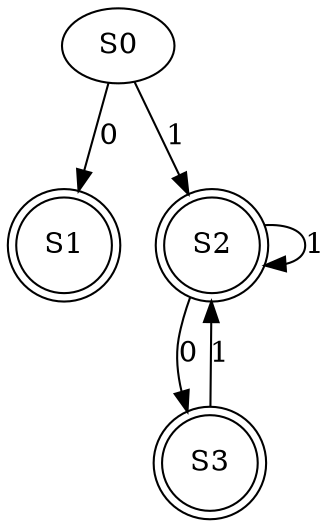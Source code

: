 digraph machine {
S0 [label = "S0"]
S1 [shape=doublecircle] [label = "S1"]
S2 [shape=doublecircle] [label = "S2"]
S3 [shape=doublecircle] [label = "S3"]

S0 -> S1 [label = "0"];
S0 -> S2 [label = "1"];
S2 -> S3 [label = "0"];
S2 -> S2 [label = "1"];
S3 -> S2 [label = "1"];
}
